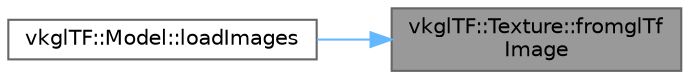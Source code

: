 digraph "vkglTF::Texture::fromglTfImage"
{
 // LATEX_PDF_SIZE
  bgcolor="transparent";
  edge [fontname=Helvetica,fontsize=10,labelfontname=Helvetica,labelfontsize=10];
  node [fontname=Helvetica,fontsize=10,shape=box,height=0.2,width=0.4];
  rankdir="RL";
  Node1 [id="Node000001",label="vkglTF::Texture::fromglTf\lImage",height=0.2,width=0.4,color="gray40", fillcolor="grey60", style="filled", fontcolor="black",tooltip=" "];
  Node1 -> Node2 [id="edge1_Node000001_Node000002",dir="back",color="steelblue1",style="solid",tooltip=" "];
  Node2 [id="Node000002",label="vkglTF::Model::loadImages",height=0.2,width=0.4,color="grey40", fillcolor="white", style="filled",URL="$classvkgl_t_f_1_1_model.html#adc2c3fa91f8d71a806bd82168ec7a7d7",tooltip=" "];
}
